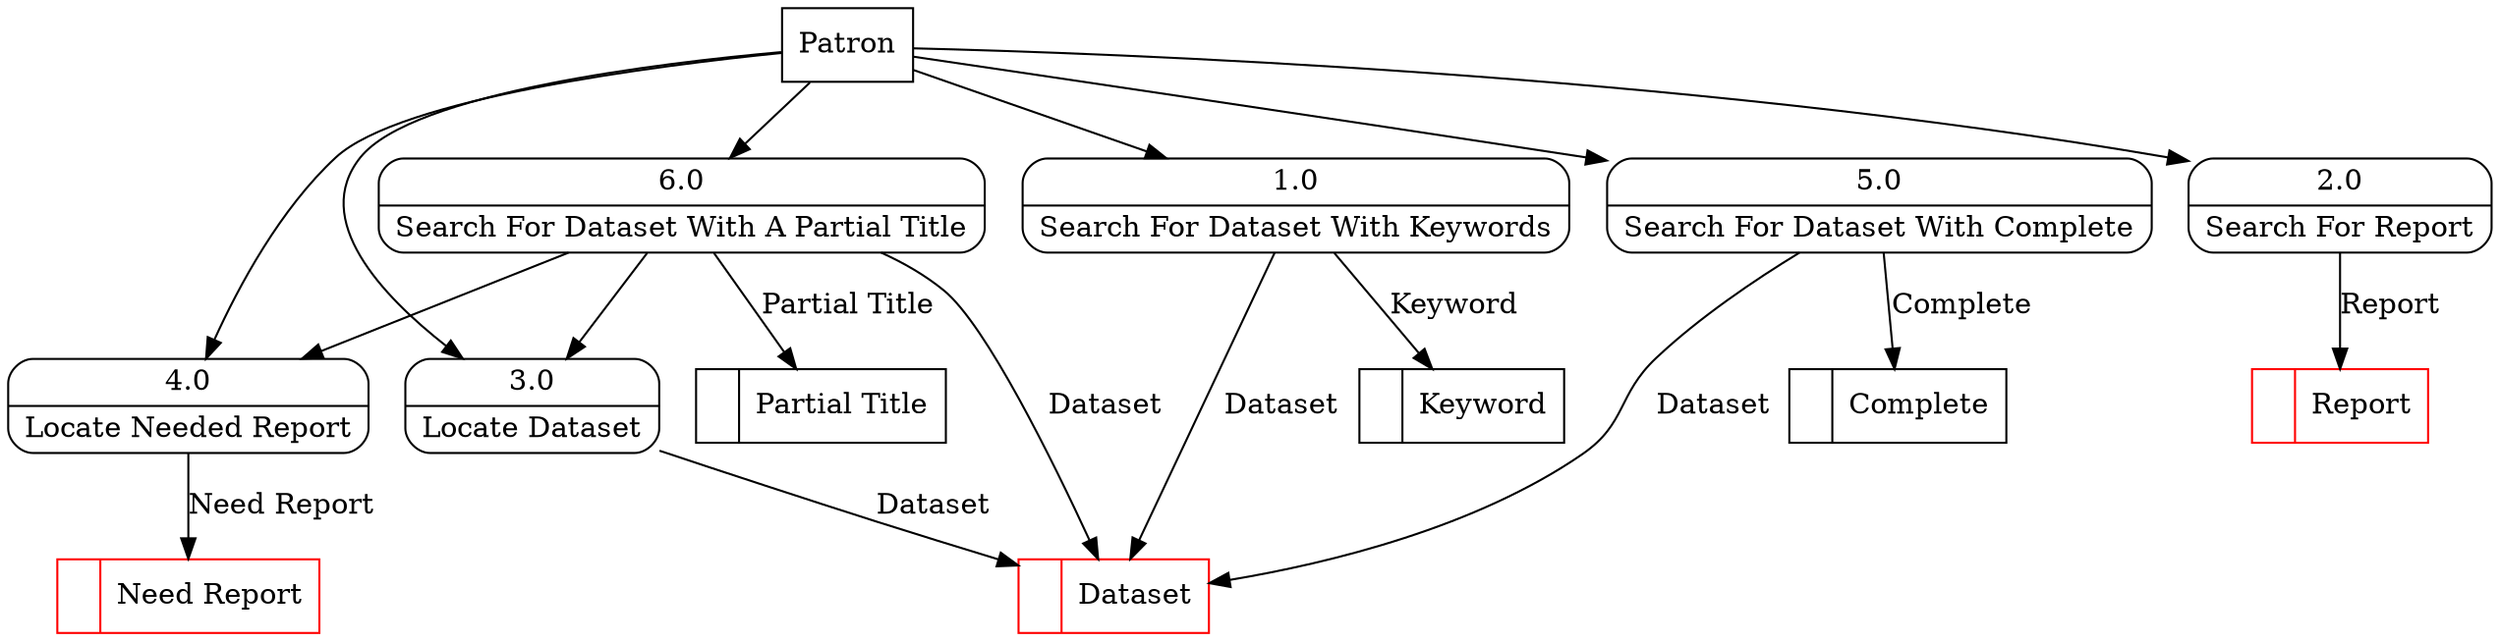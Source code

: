 digraph dfd2{ 
node[shape=record]
200 [label="<f0>  |<f1> Need Report " color=red];
201 [label="<f0>  |<f1> Dataset " color=red];
202 [label="<f0>  |<f1> Complete " ];
203 [label="<f0>  |<f1> Report " color=red];
204 [label="<f0>  |<f1> Keyword " ];
205 [label="<f0>  |<f1> Partial Title " ];
206 [label="Patron" shape=box];
207 [label="{<f0> 1.0|<f1> Search For Dataset With Keywords }" shape=Mrecord];
208 [label="{<f0> 2.0|<f1> Search For Report }" shape=Mrecord];
209 [label="{<f0> 3.0|<f1> Locate Dataset }" shape=Mrecord];
210 [label="{<f0> 4.0|<f1> Locate Needed Report }" shape=Mrecord];
211 [label="{<f0> 5.0|<f1> Search For Dataset With Complete }" shape=Mrecord];
212 [label="{<f0> 6.0|<f1> Search For Dataset With A Partial Title }" shape=Mrecord];
206 -> 207
206 -> 208
206 -> 209
206 -> 210
206 -> 211
206 -> 212
207 -> 201 [label="Dataset"]
207 -> 204 [label="Keyword"]
208 -> 203 [label="Report"]
209 -> 201 [label="Dataset"]
210 -> 200 [label="Need Report"]
211 -> 202 [label="Complete"]
211 -> 201 [label="Dataset"]
212 -> 209
212 -> 210
212 -> 205 [label="Partial Title"]
212 -> 201 [label="Dataset"]
}